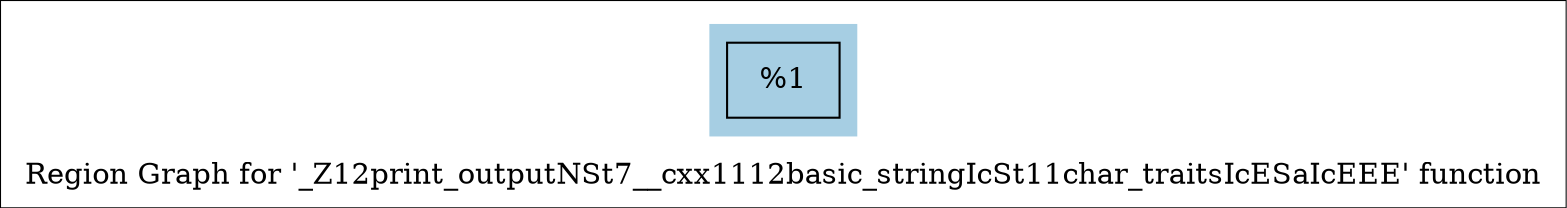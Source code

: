 digraph "Region Graph for '_Z12print_outputNSt7__cxx1112basic_stringIcSt11char_traitsIcESaIcEEE' function" {
	label="Region Graph for '_Z12print_outputNSt7__cxx1112basic_stringIcSt11char_traitsIcESaIcEEE' function";

	Node0x17e85a0 [shape=record,label="{%1}"];
	colorscheme = "paired12"
        subgraph cluster_0x17e7630 {
          label = "";
          style = filled;
          color = 1
          Node0x17e85a0;
        }
}
